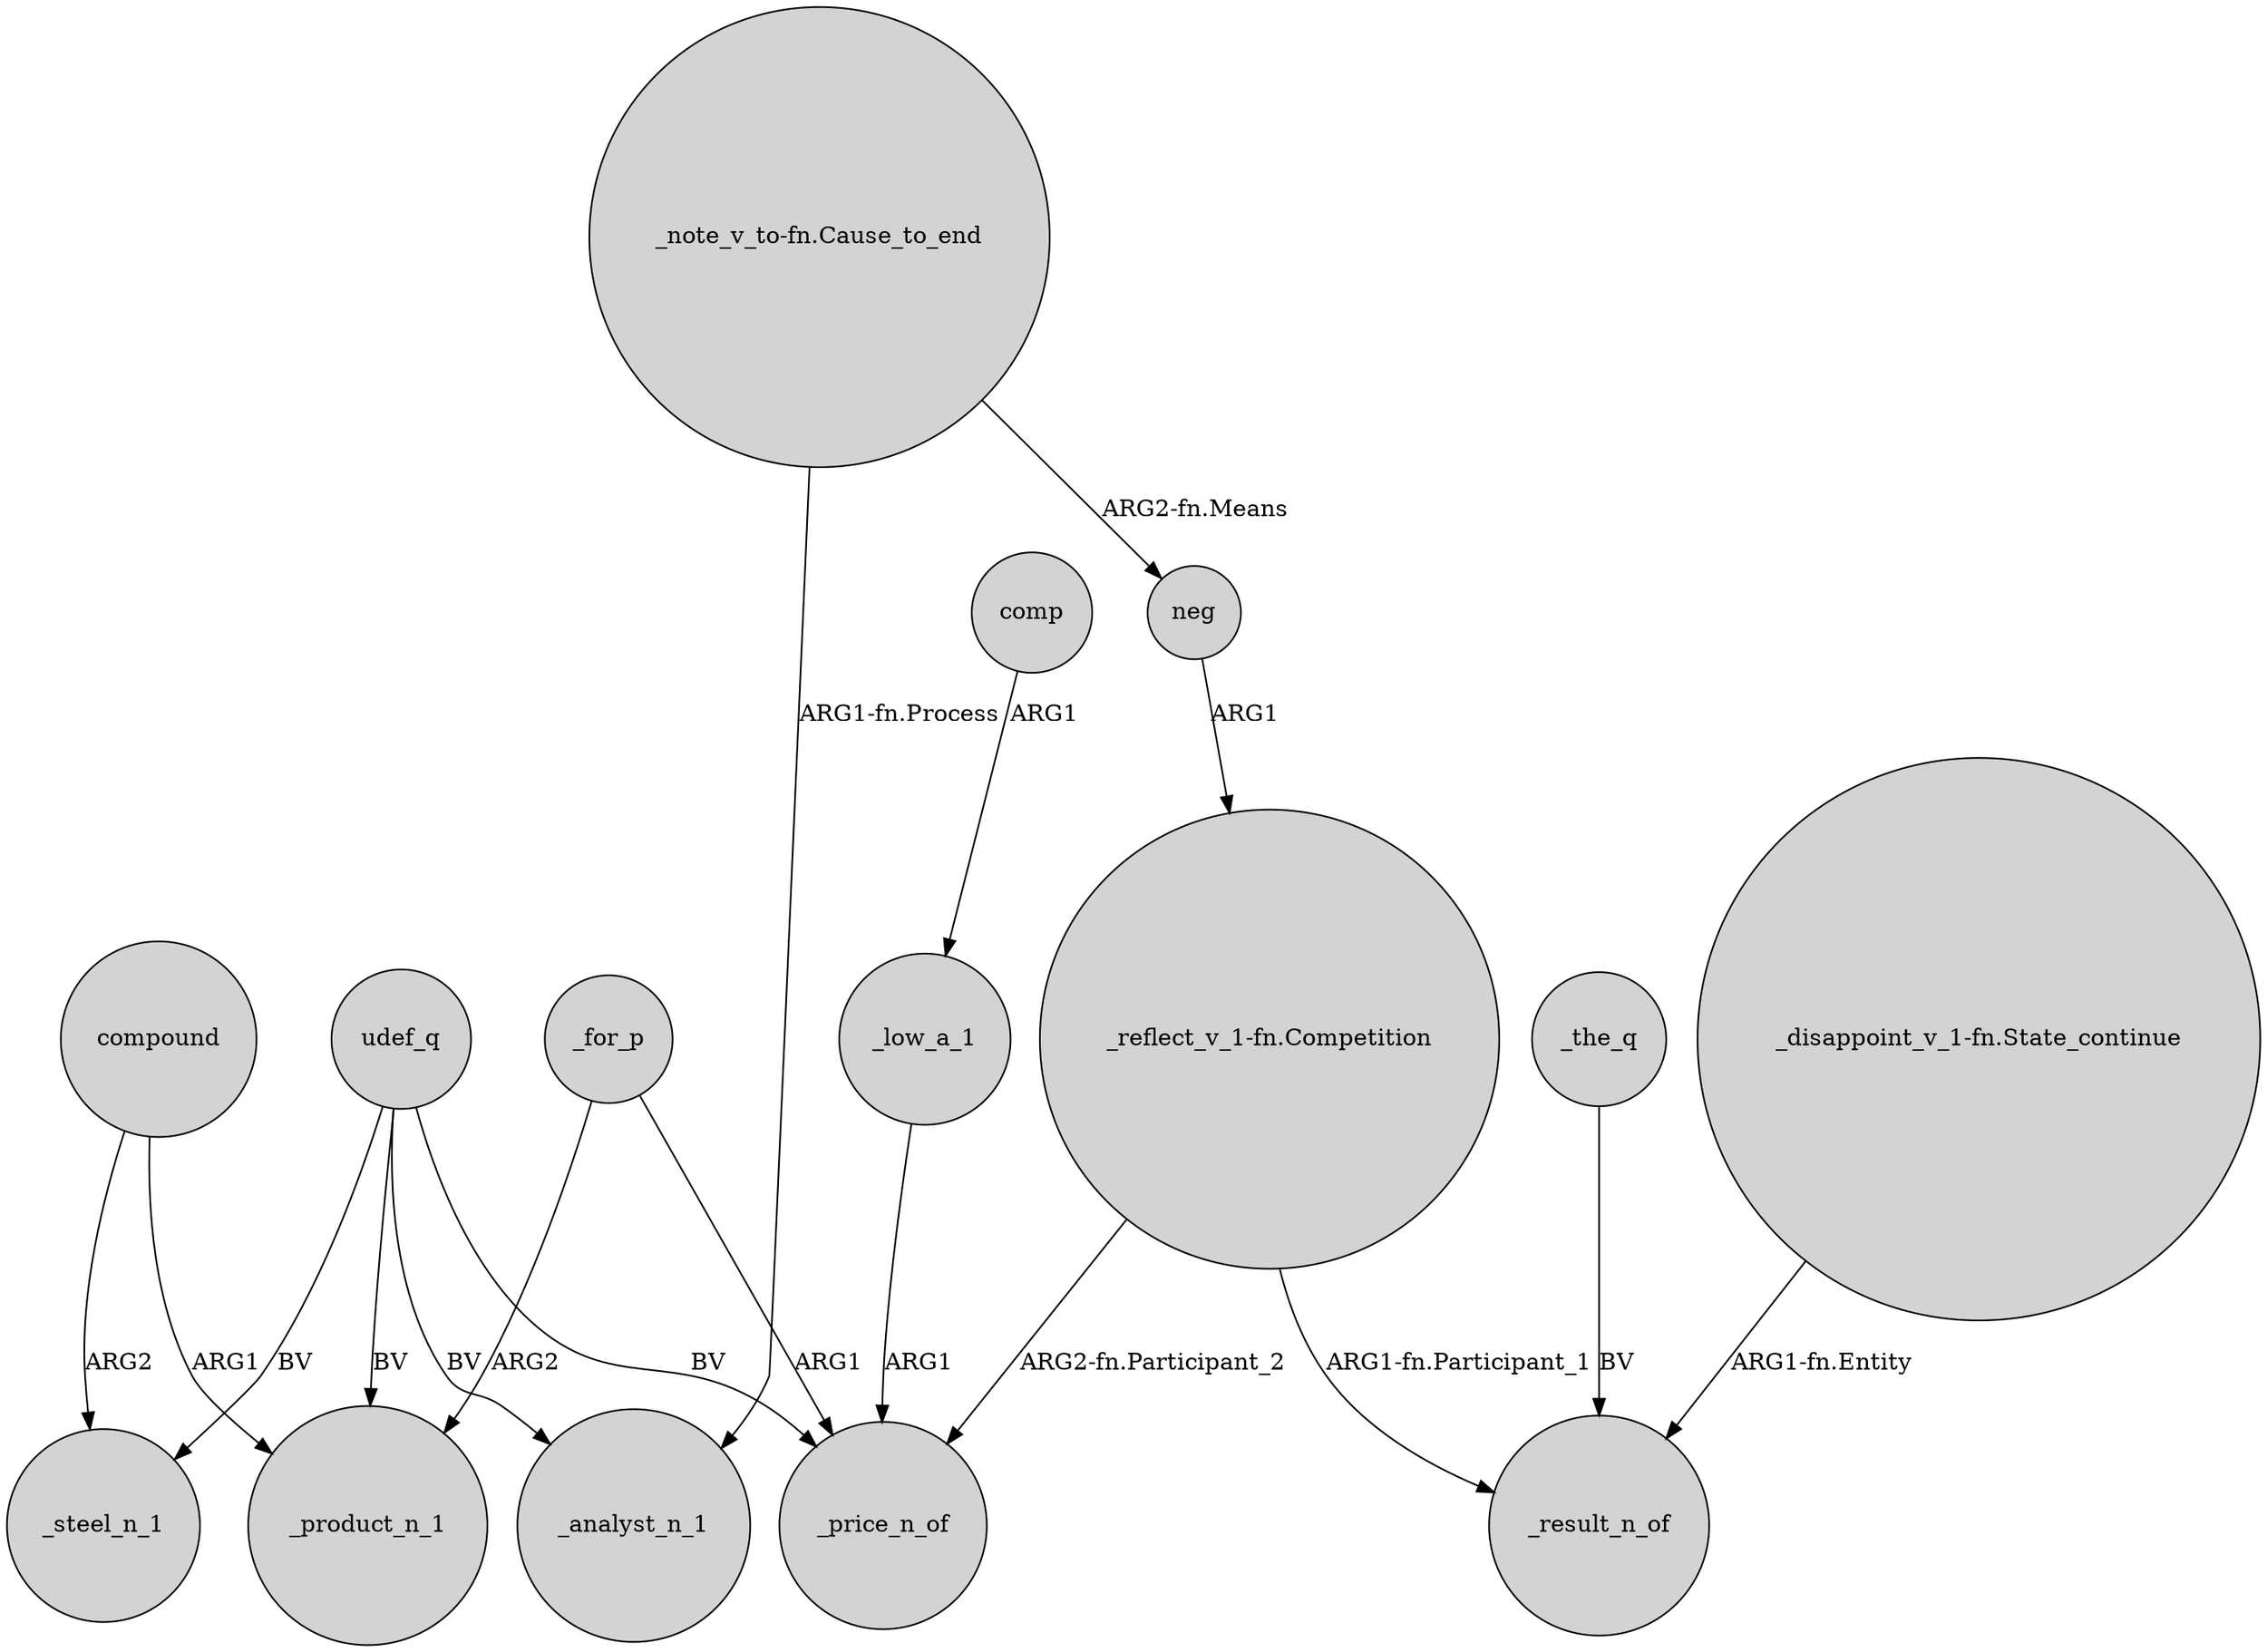 digraph {
	node [shape=circle style=filled]
	udef_q -> _product_n_1 [label=BV]
	"_note_v_to-fn.Cause_to_end" -> _analyst_n_1 [label="ARG1-fn.Process"]
	compound -> _product_n_1 [label=ARG1]
	"_note_v_to-fn.Cause_to_end" -> neg [label="ARG2-fn.Means"]
	"_disappoint_v_1-fn.State_continue" -> _result_n_of [label="ARG1-fn.Entity"]
	_the_q -> _result_n_of [label=BV]
	neg -> "_reflect_v_1-fn.Competition" [label=ARG1]
	"_reflect_v_1-fn.Competition" -> _price_n_of [label="ARG2-fn.Participant_2"]
	udef_q -> _analyst_n_1 [label=BV]
	_low_a_1 -> _price_n_of [label=ARG1]
	comp -> _low_a_1 [label=ARG1]
	compound -> _steel_n_1 [label=ARG2]
	udef_q -> _price_n_of [label=BV]
	udef_q -> _steel_n_1 [label=BV]
	"_reflect_v_1-fn.Competition" -> _result_n_of [label="ARG1-fn.Participant_1"]
	_for_p -> _price_n_of [label=ARG1]
	_for_p -> _product_n_1 [label=ARG2]
}
